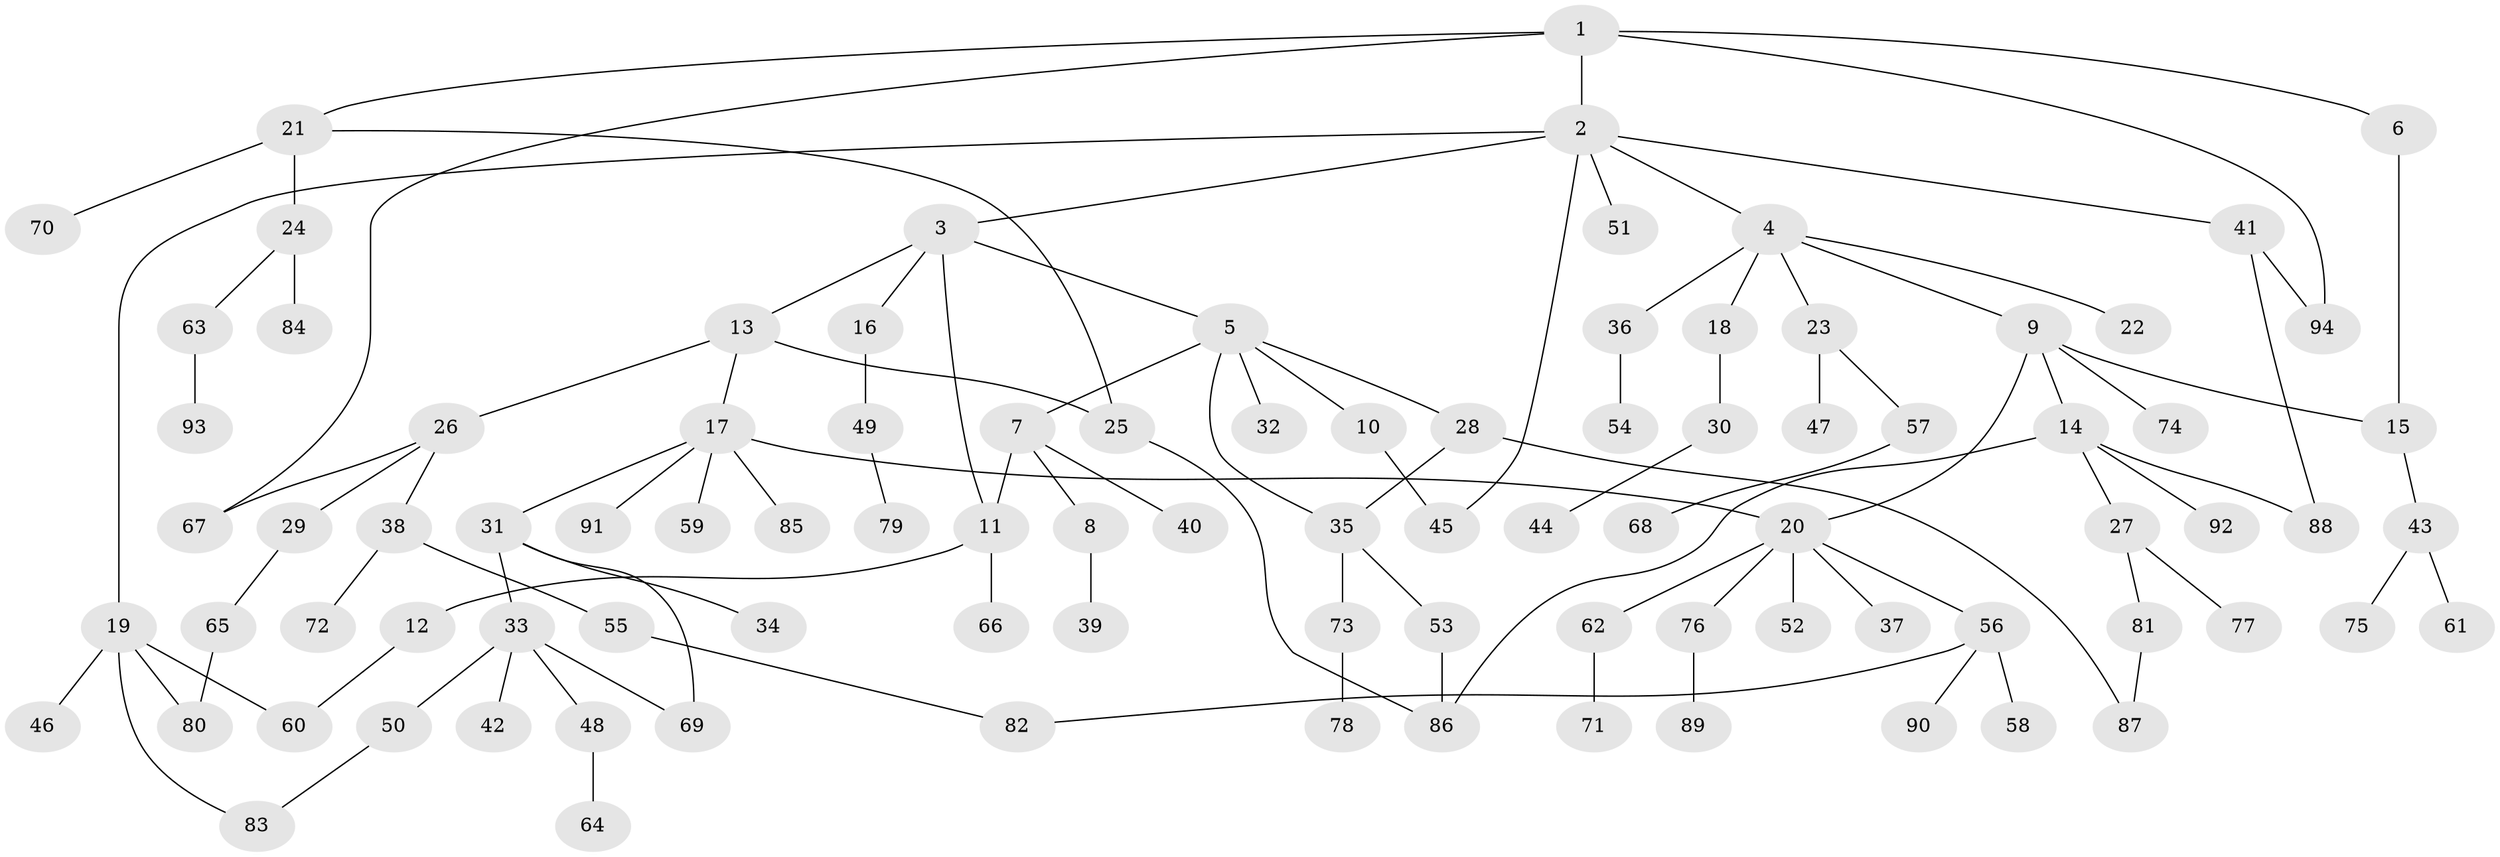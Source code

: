 // coarse degree distribution, {5: 0.09230769230769231, 6: 0.07692307692307693, 2: 0.26153846153846155, 4: 0.03076923076923077, 8: 0.015384615384615385, 3: 0.09230769230769231, 7: 0.015384615384615385, 1: 0.4153846153846154}
// Generated by graph-tools (version 1.1) at 2025/51/02/27/25 19:51:36]
// undirected, 94 vertices, 110 edges
graph export_dot {
graph [start="1"]
  node [color=gray90,style=filled];
  1;
  2;
  3;
  4;
  5;
  6;
  7;
  8;
  9;
  10;
  11;
  12;
  13;
  14;
  15;
  16;
  17;
  18;
  19;
  20;
  21;
  22;
  23;
  24;
  25;
  26;
  27;
  28;
  29;
  30;
  31;
  32;
  33;
  34;
  35;
  36;
  37;
  38;
  39;
  40;
  41;
  42;
  43;
  44;
  45;
  46;
  47;
  48;
  49;
  50;
  51;
  52;
  53;
  54;
  55;
  56;
  57;
  58;
  59;
  60;
  61;
  62;
  63;
  64;
  65;
  66;
  67;
  68;
  69;
  70;
  71;
  72;
  73;
  74;
  75;
  76;
  77;
  78;
  79;
  80;
  81;
  82;
  83;
  84;
  85;
  86;
  87;
  88;
  89;
  90;
  91;
  92;
  93;
  94;
  1 -- 2;
  1 -- 6;
  1 -- 21;
  1 -- 94;
  1 -- 67;
  2 -- 3;
  2 -- 4;
  2 -- 19;
  2 -- 41;
  2 -- 51;
  2 -- 45;
  3 -- 5;
  3 -- 13;
  3 -- 16;
  3 -- 11;
  4 -- 9;
  4 -- 18;
  4 -- 22;
  4 -- 23;
  4 -- 36;
  5 -- 7;
  5 -- 10;
  5 -- 28;
  5 -- 32;
  5 -- 35;
  6 -- 15;
  7 -- 8;
  7 -- 11;
  7 -- 40;
  8 -- 39;
  9 -- 14;
  9 -- 15;
  9 -- 20;
  9 -- 74;
  10 -- 45;
  11 -- 12;
  11 -- 66;
  12 -- 60;
  13 -- 17;
  13 -- 26;
  13 -- 25;
  14 -- 27;
  14 -- 86;
  14 -- 88;
  14 -- 92;
  15 -- 43;
  16 -- 49;
  17 -- 31;
  17 -- 59;
  17 -- 85;
  17 -- 91;
  17 -- 20;
  18 -- 30;
  19 -- 46;
  19 -- 80;
  19 -- 60;
  19 -- 83;
  20 -- 37;
  20 -- 52;
  20 -- 56;
  20 -- 62;
  20 -- 76;
  21 -- 24;
  21 -- 25;
  21 -- 70;
  23 -- 47;
  23 -- 57;
  24 -- 63;
  24 -- 84;
  25 -- 86;
  26 -- 29;
  26 -- 38;
  26 -- 67;
  27 -- 77;
  27 -- 81;
  28 -- 35;
  28 -- 87;
  29 -- 65;
  30 -- 44;
  31 -- 33;
  31 -- 34;
  31 -- 69;
  33 -- 42;
  33 -- 48;
  33 -- 50;
  33 -- 69;
  35 -- 53;
  35 -- 73;
  36 -- 54;
  38 -- 55;
  38 -- 72;
  41 -- 94;
  41 -- 88;
  43 -- 61;
  43 -- 75;
  48 -- 64;
  49 -- 79;
  50 -- 83;
  53 -- 86;
  55 -- 82;
  56 -- 58;
  56 -- 90;
  56 -- 82;
  57 -- 68;
  62 -- 71;
  63 -- 93;
  65 -- 80;
  73 -- 78;
  76 -- 89;
  81 -- 87;
}
